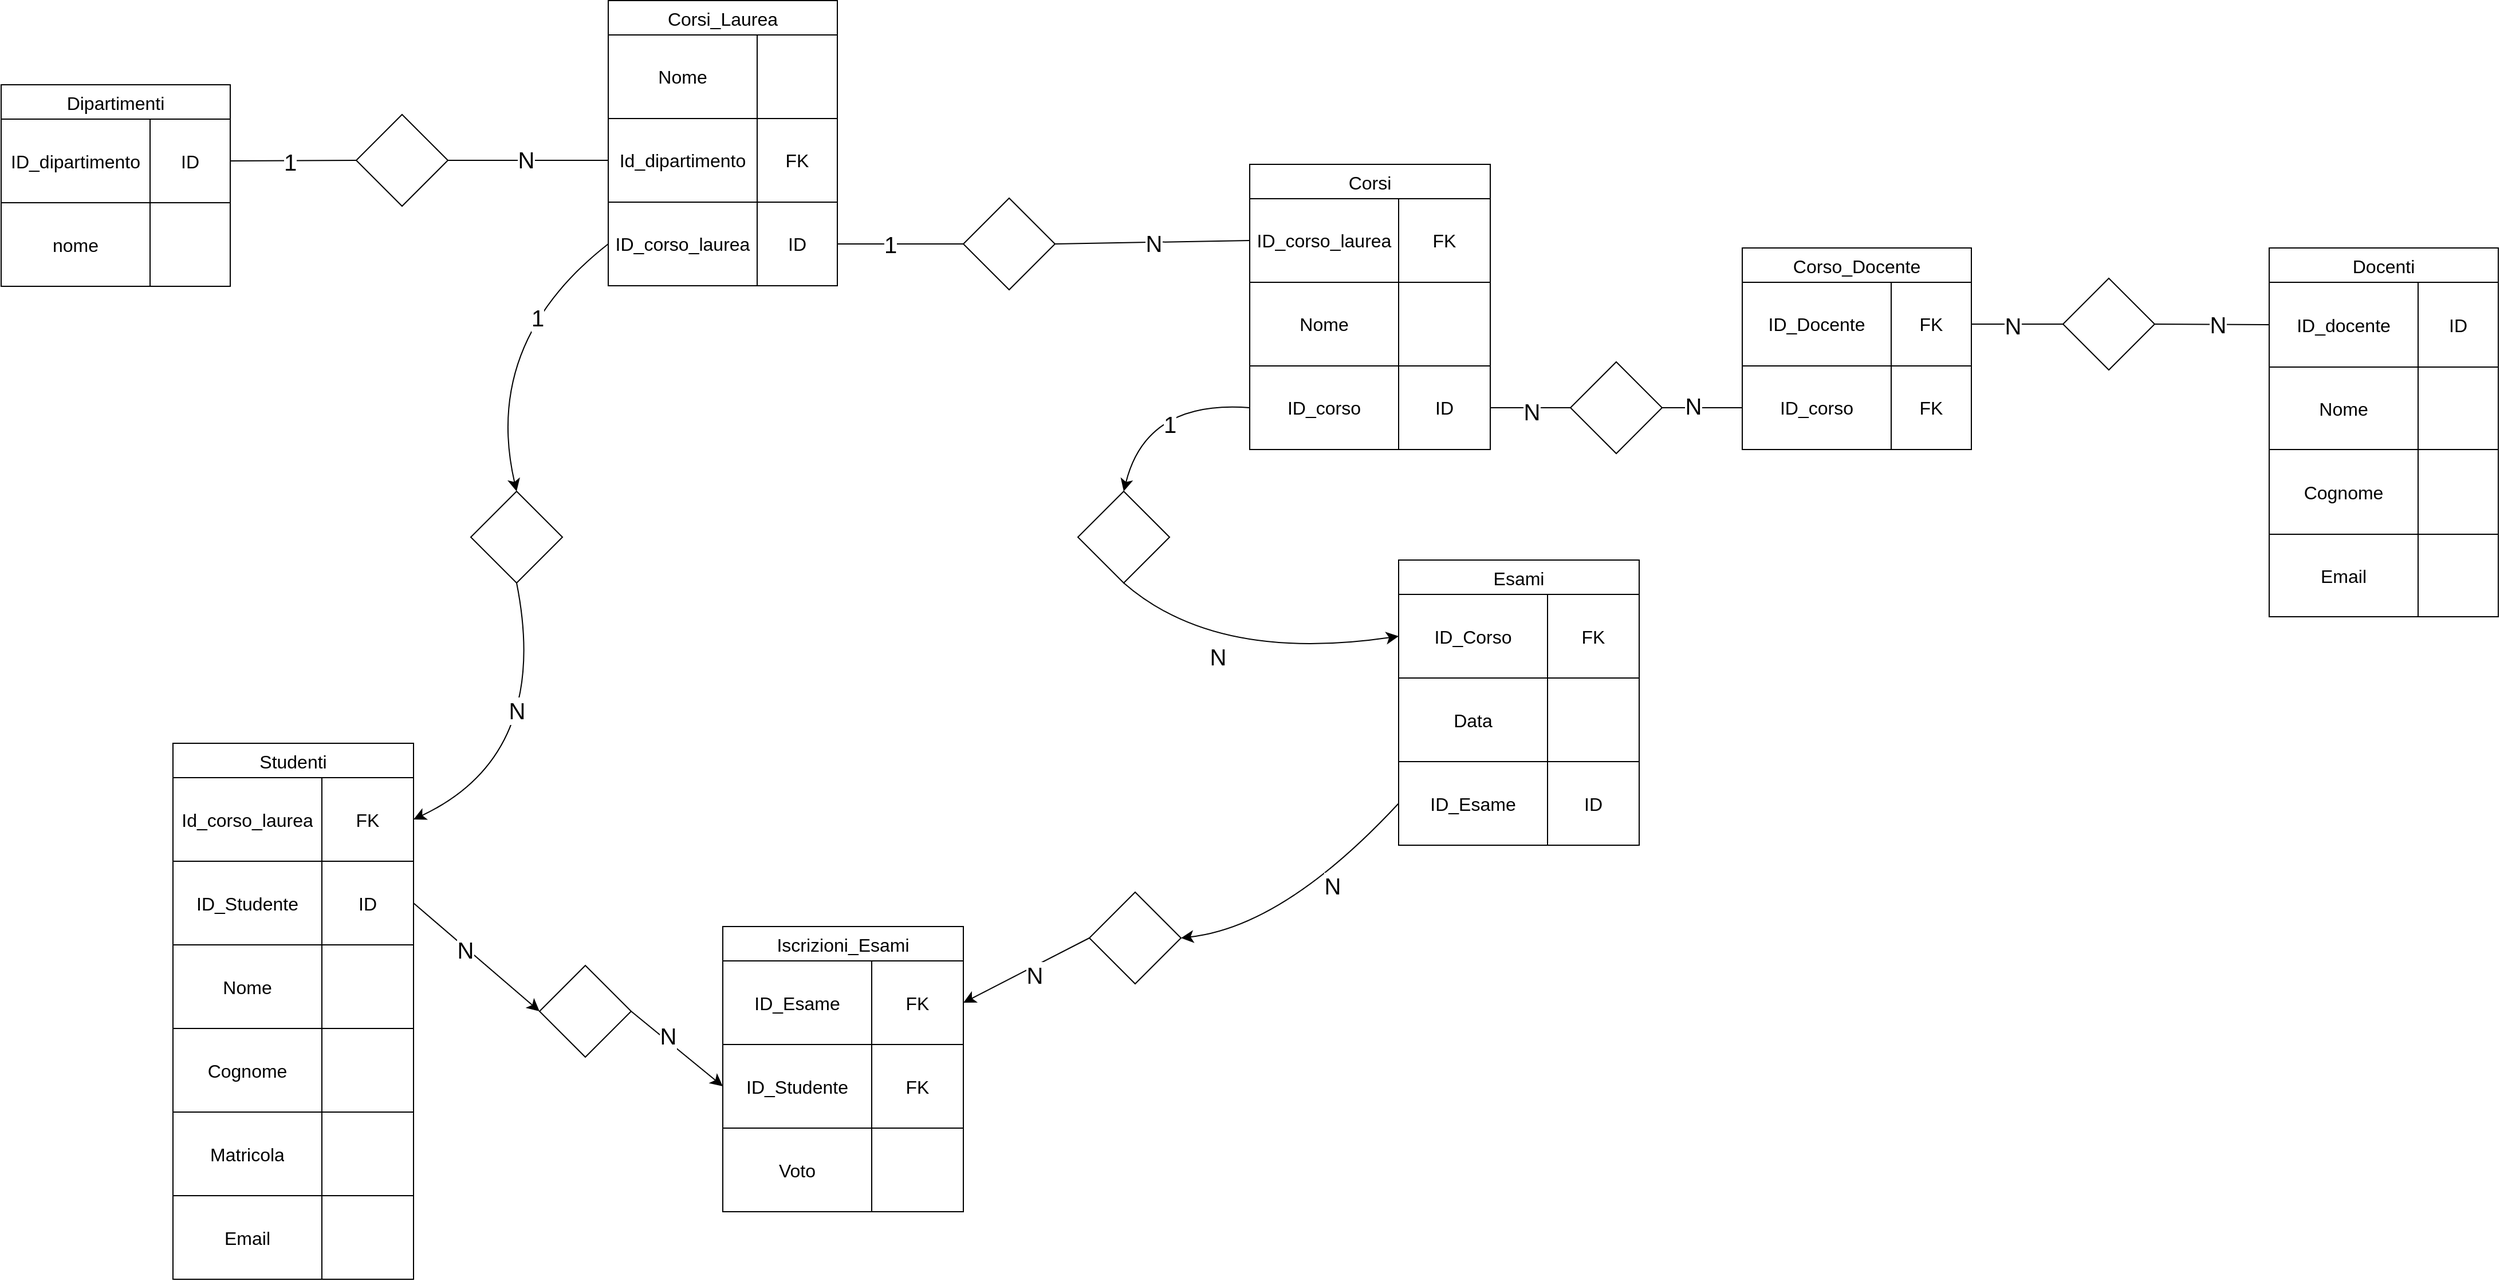 <mxfile version="26.0.4">
  <diagram id="R2lEEEUBdFMjLlhIrx00" name="Page-1">
    <mxGraphModel dx="3290" dy="2451" grid="1" gridSize="10" guides="1" tooltips="1" connect="1" arrows="1" fold="1" page="1" pageScale="1" pageWidth="850" pageHeight="1100" math="0" shadow="0" extFonts="Permanent Marker^https://fonts.googleapis.com/css?family=Permanent+Marker">
      <root>
        <mxCell id="0" />
        <mxCell id="1" parent="0" />
        <mxCell id="tTsTYngYizAKFm76DYmf-108" value="Dipartimenti" style="shape=table;startSize=30;container=1;collapsible=0;childLayout=tableLayout;strokeColor=default;fontSize=16;" vertex="1" parent="1">
          <mxGeometry x="-340" y="-265" width="200" height="176" as="geometry" />
        </mxCell>
        <mxCell id="tTsTYngYizAKFm76DYmf-137" style="shape=tableRow;horizontal=0;startSize=0;swimlaneHead=0;swimlaneBody=0;strokeColor=inherit;top=0;left=0;bottom=0;right=0;collapsible=0;dropTarget=0;fillColor=none;points=[[0,0.5],[1,0.5]];portConstraint=eastwest;fontSize=16;" vertex="1" parent="tTsTYngYizAKFm76DYmf-108">
          <mxGeometry y="30" width="200" height="73" as="geometry" />
        </mxCell>
        <mxCell id="tTsTYngYizAKFm76DYmf-138" value="ID_dipartimento" style="shape=partialRectangle;html=1;whiteSpace=wrap;connectable=0;strokeColor=inherit;overflow=hidden;fillColor=none;top=0;left=0;bottom=0;right=0;pointerEvents=1;fontSize=16;" vertex="1" parent="tTsTYngYizAKFm76DYmf-137">
          <mxGeometry width="130" height="73" as="geometry">
            <mxRectangle width="130" height="73" as="alternateBounds" />
          </mxGeometry>
        </mxCell>
        <mxCell id="tTsTYngYizAKFm76DYmf-139" value="ID" style="shape=partialRectangle;html=1;whiteSpace=wrap;connectable=0;strokeColor=inherit;overflow=hidden;fillColor=none;top=0;left=0;bottom=0;right=0;pointerEvents=1;fontSize=16;" vertex="1" parent="tTsTYngYizAKFm76DYmf-137">
          <mxGeometry x="130" width="70" height="73" as="geometry">
            <mxRectangle width="70" height="73" as="alternateBounds" />
          </mxGeometry>
        </mxCell>
        <mxCell id="tTsTYngYizAKFm76DYmf-133" style="shape=tableRow;horizontal=0;startSize=0;swimlaneHead=0;swimlaneBody=0;strokeColor=inherit;top=0;left=0;bottom=0;right=0;collapsible=0;dropTarget=0;fillColor=none;points=[[0,0.5],[1,0.5]];portConstraint=eastwest;fontSize=16;" vertex="1" parent="tTsTYngYizAKFm76DYmf-108">
          <mxGeometry y="103" width="200" height="73" as="geometry" />
        </mxCell>
        <mxCell id="tTsTYngYizAKFm76DYmf-134" value="nome" style="shape=partialRectangle;html=1;whiteSpace=wrap;connectable=0;strokeColor=inherit;overflow=hidden;fillColor=none;top=0;left=0;bottom=0;right=0;pointerEvents=1;fontSize=16;" vertex="1" parent="tTsTYngYizAKFm76DYmf-133">
          <mxGeometry width="130" height="73" as="geometry">
            <mxRectangle width="130" height="73" as="alternateBounds" />
          </mxGeometry>
        </mxCell>
        <mxCell id="tTsTYngYizAKFm76DYmf-135" style="shape=partialRectangle;html=1;whiteSpace=wrap;connectable=0;strokeColor=inherit;overflow=hidden;fillColor=none;top=0;left=0;bottom=0;right=0;pointerEvents=1;fontSize=16;" vertex="1" parent="tTsTYngYizAKFm76DYmf-133">
          <mxGeometry x="130" width="70" height="73" as="geometry">
            <mxRectangle width="70" height="73" as="alternateBounds" />
          </mxGeometry>
        </mxCell>
        <mxCell id="tTsTYngYizAKFm76DYmf-178" value="Corsi_Laurea" style="shape=table;startSize=30;container=1;collapsible=0;childLayout=tableLayout;strokeColor=default;fontSize=16;" vertex="1" parent="1">
          <mxGeometry x="190" y="-338.5" width="200" height="249" as="geometry" />
        </mxCell>
        <mxCell id="tTsTYngYizAKFm76DYmf-188" style="shape=tableRow;horizontal=0;startSize=0;swimlaneHead=0;swimlaneBody=0;strokeColor=inherit;top=0;left=0;bottom=0;right=0;collapsible=0;dropTarget=0;fillColor=none;points=[[0,0.5],[1,0.5]];portConstraint=eastwest;fontSize=16;" vertex="1" parent="tTsTYngYizAKFm76DYmf-178">
          <mxGeometry y="30" width="200" height="73" as="geometry" />
        </mxCell>
        <mxCell id="tTsTYngYizAKFm76DYmf-189" value="Nome" style="shape=partialRectangle;html=1;whiteSpace=wrap;connectable=0;strokeColor=inherit;overflow=hidden;fillColor=none;top=0;left=0;bottom=0;right=0;pointerEvents=1;fontSize=16;" vertex="1" parent="tTsTYngYizAKFm76DYmf-188">
          <mxGeometry width="130" height="73" as="geometry">
            <mxRectangle width="130" height="73" as="alternateBounds" />
          </mxGeometry>
        </mxCell>
        <mxCell id="tTsTYngYizAKFm76DYmf-190" style="shape=partialRectangle;html=1;whiteSpace=wrap;connectable=0;strokeColor=inherit;overflow=hidden;fillColor=none;top=0;left=0;bottom=0;right=0;pointerEvents=1;fontSize=16;" vertex="1" parent="tTsTYngYizAKFm76DYmf-188">
          <mxGeometry x="130" width="70" height="73" as="geometry">
            <mxRectangle width="70" height="73" as="alternateBounds" />
          </mxGeometry>
        </mxCell>
        <mxCell id="tTsTYngYizAKFm76DYmf-185" style="shape=tableRow;horizontal=0;startSize=0;swimlaneHead=0;swimlaneBody=0;strokeColor=inherit;top=0;left=0;bottom=0;right=0;collapsible=0;dropTarget=0;fillColor=none;points=[[0,0.5],[1,0.5]];portConstraint=eastwest;fontSize=16;" vertex="1" parent="tTsTYngYizAKFm76DYmf-178">
          <mxGeometry y="103" width="200" height="73" as="geometry" />
        </mxCell>
        <mxCell id="tTsTYngYizAKFm76DYmf-186" value="Id_dipartimento" style="shape=partialRectangle;html=1;whiteSpace=wrap;connectable=0;strokeColor=inherit;overflow=hidden;fillColor=none;top=0;left=0;bottom=0;right=0;pointerEvents=1;fontSize=16;" vertex="1" parent="tTsTYngYizAKFm76DYmf-185">
          <mxGeometry width="130" height="73" as="geometry">
            <mxRectangle width="130" height="73" as="alternateBounds" />
          </mxGeometry>
        </mxCell>
        <mxCell id="tTsTYngYizAKFm76DYmf-187" value="FK" style="shape=partialRectangle;html=1;whiteSpace=wrap;connectable=0;strokeColor=inherit;overflow=hidden;fillColor=none;top=0;left=0;bottom=0;right=0;pointerEvents=1;fontSize=16;" vertex="1" parent="tTsTYngYizAKFm76DYmf-185">
          <mxGeometry x="130" width="70" height="73" as="geometry">
            <mxRectangle width="70" height="73" as="alternateBounds" />
          </mxGeometry>
        </mxCell>
        <mxCell id="tTsTYngYizAKFm76DYmf-191" style="shape=tableRow;horizontal=0;startSize=0;swimlaneHead=0;swimlaneBody=0;strokeColor=inherit;top=0;left=0;bottom=0;right=0;collapsible=0;dropTarget=0;fillColor=none;points=[[0,0.5],[1,0.5]];portConstraint=eastwest;fontSize=16;" vertex="1" parent="tTsTYngYizAKFm76DYmf-178">
          <mxGeometry y="176" width="200" height="73" as="geometry" />
        </mxCell>
        <mxCell id="tTsTYngYizAKFm76DYmf-192" value="ID_corso_laurea" style="shape=partialRectangle;html=1;whiteSpace=wrap;connectable=0;strokeColor=inherit;overflow=hidden;fillColor=none;top=0;left=0;bottom=0;right=0;pointerEvents=1;fontSize=16;" vertex="1" parent="tTsTYngYizAKFm76DYmf-191">
          <mxGeometry width="130" height="73" as="geometry">
            <mxRectangle width="130" height="73" as="alternateBounds" />
          </mxGeometry>
        </mxCell>
        <mxCell id="tTsTYngYizAKFm76DYmf-193" value="ID" style="shape=partialRectangle;html=1;whiteSpace=wrap;connectable=0;strokeColor=inherit;overflow=hidden;fillColor=none;top=0;left=0;bottom=0;right=0;pointerEvents=1;fontSize=16;" vertex="1" parent="tTsTYngYizAKFm76DYmf-191">
          <mxGeometry x="130" width="70" height="73" as="geometry">
            <mxRectangle width="70" height="73" as="alternateBounds" />
          </mxGeometry>
        </mxCell>
        <mxCell id="tTsTYngYizAKFm76DYmf-311" style="edgeStyle=none;curved=1;rounded=0;orthogonalLoop=1;jettySize=auto;html=1;exitX=0.5;exitY=1;exitDx=0;exitDy=0;entryX=1;entryY=0.5;entryDx=0;entryDy=0;fontSize=12;startSize=8;endSize=8;" edge="1" parent="1" source="tTsTYngYizAKFm76DYmf-335" target="tTsTYngYizAKFm76DYmf-298">
          <mxGeometry relative="1" as="geometry">
            <Array as="points">
              <mxPoint x="140" y="320" />
            </Array>
          </mxGeometry>
        </mxCell>
        <mxCell id="tTsTYngYizAKFm76DYmf-312" value="&lt;font style=&quot;font-size: 20px;&quot;&gt;N&lt;/font&gt;" style="edgeLabel;html=1;align=center;verticalAlign=middle;resizable=0;points=[];fontSize=12;" vertex="1" connectable="0" parent="tTsTYngYizAKFm76DYmf-311">
          <mxGeometry x="-0.157" y="-69" relative="1" as="geometry">
            <mxPoint x="44" y="-21" as="offset" />
          </mxGeometry>
        </mxCell>
        <mxCell id="tTsTYngYizAKFm76DYmf-197" value="" style="rhombus;whiteSpace=wrap;html=1;" vertex="1" parent="1">
          <mxGeometry x="-30" y="-239" width="80" height="80" as="geometry" />
        </mxCell>
        <mxCell id="tTsTYngYizAKFm76DYmf-198" value="" style="endArrow=none;html=1;rounded=0;fontSize=12;startSize=8;endSize=8;curved=1;exitX=1;exitY=0.5;exitDx=0;exitDy=0;entryX=0;entryY=0.5;entryDx=0;entryDy=0;" edge="1" parent="1" source="tTsTYngYizAKFm76DYmf-137" target="tTsTYngYizAKFm76DYmf-197">
          <mxGeometry width="50" height="50" relative="1" as="geometry">
            <mxPoint x="170" y="-240" as="sourcePoint" />
            <mxPoint x="220" y="-290" as="targetPoint" />
          </mxGeometry>
        </mxCell>
        <mxCell id="tTsTYngYizAKFm76DYmf-202" value="&lt;font style=&quot;font-size: 20px;&quot;&gt;1&lt;/font&gt;" style="edgeLabel;html=1;align=center;verticalAlign=middle;resizable=0;points=[];fontSize=12;" vertex="1" connectable="0" parent="tTsTYngYizAKFm76DYmf-198">
          <mxGeometry x="-0.057" relative="1" as="geometry">
            <mxPoint as="offset" />
          </mxGeometry>
        </mxCell>
        <mxCell id="tTsTYngYizAKFm76DYmf-200" value="" style="endArrow=none;html=1;rounded=0;fontSize=12;startSize=8;endSize=8;curved=1;exitX=1;exitY=0.5;exitDx=0;exitDy=0;entryX=0;entryY=0.5;entryDx=0;entryDy=0;" edge="1" parent="1" source="tTsTYngYizAKFm76DYmf-197" target="tTsTYngYizAKFm76DYmf-185">
          <mxGeometry width="50" height="50" relative="1" as="geometry">
            <mxPoint x="170" y="-240" as="sourcePoint" />
            <mxPoint x="220" y="-290" as="targetPoint" />
            <Array as="points" />
          </mxGeometry>
        </mxCell>
        <mxCell id="tTsTYngYizAKFm76DYmf-201" value="&lt;font style=&quot;font-size: 20px;&quot;&gt;N&lt;/font&gt;" style="edgeLabel;html=1;align=center;verticalAlign=middle;resizable=0;points=[];fontSize=12;" vertex="1" connectable="0" parent="tTsTYngYizAKFm76DYmf-200">
          <mxGeometry x="-0.027" y="1" relative="1" as="geometry">
            <mxPoint as="offset" />
          </mxGeometry>
        </mxCell>
        <mxCell id="tTsTYngYizAKFm76DYmf-204" value="Corsi" style="shape=table;startSize=30;container=1;collapsible=0;childLayout=tableLayout;strokeColor=default;fontSize=16;" vertex="1" parent="1">
          <mxGeometry x="750" y="-195.5" width="210" height="249" as="geometry" />
        </mxCell>
        <mxCell id="tTsTYngYizAKFm76DYmf-211" style="shape=tableRow;horizontal=0;startSize=0;swimlaneHead=0;swimlaneBody=0;strokeColor=inherit;top=0;left=0;bottom=0;right=0;collapsible=0;dropTarget=0;fillColor=none;points=[[0,0.5],[1,0.5]];portConstraint=eastwest;fontSize=16;" vertex="1" parent="tTsTYngYizAKFm76DYmf-204">
          <mxGeometry y="30" width="210" height="73" as="geometry" />
        </mxCell>
        <mxCell id="tTsTYngYizAKFm76DYmf-212" value="ID_corso_laurea" style="shape=partialRectangle;html=1;whiteSpace=wrap;connectable=0;strokeColor=inherit;overflow=hidden;fillColor=none;top=0;left=0;bottom=0;right=0;pointerEvents=1;fontSize=16;" vertex="1" parent="tTsTYngYizAKFm76DYmf-211">
          <mxGeometry width="130" height="73" as="geometry">
            <mxRectangle width="130" height="73" as="alternateBounds" />
          </mxGeometry>
        </mxCell>
        <mxCell id="tTsTYngYizAKFm76DYmf-213" value="FK" style="shape=partialRectangle;html=1;whiteSpace=wrap;connectable=0;strokeColor=inherit;overflow=hidden;fillColor=none;top=0;left=0;bottom=0;right=0;pointerEvents=1;fontSize=16;" vertex="1" parent="tTsTYngYizAKFm76DYmf-211">
          <mxGeometry x="130" width="80" height="73" as="geometry">
            <mxRectangle width="80" height="73" as="alternateBounds" />
          </mxGeometry>
        </mxCell>
        <mxCell id="tTsTYngYizAKFm76DYmf-208" style="shape=tableRow;horizontal=0;startSize=0;swimlaneHead=0;swimlaneBody=0;strokeColor=inherit;top=0;left=0;bottom=0;right=0;collapsible=0;dropTarget=0;fillColor=none;points=[[0,0.5],[1,0.5]];portConstraint=eastwest;fontSize=16;" vertex="1" parent="tTsTYngYizAKFm76DYmf-204">
          <mxGeometry y="103" width="210" height="73" as="geometry" />
        </mxCell>
        <mxCell id="tTsTYngYizAKFm76DYmf-209" value="Nome" style="shape=partialRectangle;html=1;whiteSpace=wrap;connectable=0;strokeColor=inherit;overflow=hidden;fillColor=none;top=0;left=0;bottom=0;right=0;pointerEvents=1;fontSize=16;" vertex="1" parent="tTsTYngYizAKFm76DYmf-208">
          <mxGeometry width="130" height="73" as="geometry">
            <mxRectangle width="130" height="73" as="alternateBounds" />
          </mxGeometry>
        </mxCell>
        <mxCell id="tTsTYngYizAKFm76DYmf-210" style="shape=partialRectangle;html=1;whiteSpace=wrap;connectable=0;strokeColor=inherit;overflow=hidden;fillColor=none;top=0;left=0;bottom=0;right=0;pointerEvents=1;fontSize=16;" vertex="1" parent="tTsTYngYizAKFm76DYmf-208">
          <mxGeometry x="130" width="80" height="73" as="geometry">
            <mxRectangle width="80" height="73" as="alternateBounds" />
          </mxGeometry>
        </mxCell>
        <mxCell id="tTsTYngYizAKFm76DYmf-205" style="shape=tableRow;horizontal=0;startSize=0;swimlaneHead=0;swimlaneBody=0;strokeColor=inherit;top=0;left=0;bottom=0;right=0;collapsible=0;dropTarget=0;fillColor=none;points=[[0,0.5],[1,0.5]];portConstraint=eastwest;fontSize=16;" vertex="1" parent="tTsTYngYizAKFm76DYmf-204">
          <mxGeometry y="176" width="210" height="73" as="geometry" />
        </mxCell>
        <mxCell id="tTsTYngYizAKFm76DYmf-206" value="ID_corso" style="shape=partialRectangle;html=1;whiteSpace=wrap;connectable=0;strokeColor=inherit;overflow=hidden;fillColor=none;top=0;left=0;bottom=0;right=0;pointerEvents=1;fontSize=16;" vertex="1" parent="tTsTYngYizAKFm76DYmf-205">
          <mxGeometry width="130" height="73" as="geometry">
            <mxRectangle width="130" height="73" as="alternateBounds" />
          </mxGeometry>
        </mxCell>
        <mxCell id="tTsTYngYizAKFm76DYmf-207" value="ID" style="shape=partialRectangle;html=1;whiteSpace=wrap;connectable=0;strokeColor=inherit;overflow=hidden;fillColor=none;top=0;left=0;bottom=0;right=0;pointerEvents=1;fontSize=16;" vertex="1" parent="tTsTYngYizAKFm76DYmf-205">
          <mxGeometry x="130" width="80" height="73" as="geometry">
            <mxRectangle width="80" height="73" as="alternateBounds" />
          </mxGeometry>
        </mxCell>
        <mxCell id="tTsTYngYizAKFm76DYmf-282" style="edgeStyle=none;curved=1;rounded=0;orthogonalLoop=1;jettySize=auto;html=1;exitX=0.5;exitY=1;exitDx=0;exitDy=0;entryX=0;entryY=0.5;entryDx=0;entryDy=0;fontSize=12;startSize=8;endSize=8;" edge="1" parent="1" source="tTsTYngYizAKFm76DYmf-336" target="tTsTYngYizAKFm76DYmf-275">
          <mxGeometry relative="1" as="geometry">
            <Array as="points">
              <mxPoint x="720" y="240" />
            </Array>
          </mxGeometry>
        </mxCell>
        <mxCell id="tTsTYngYizAKFm76DYmf-284" value="&lt;font style=&quot;font-size: 20px;&quot;&gt;N&lt;/font&gt;" style="edgeLabel;html=1;align=center;verticalAlign=middle;resizable=0;points=[];fontSize=12;" vertex="1" connectable="0" parent="tTsTYngYizAKFm76DYmf-282">
          <mxGeometry x="-0.213" y="-13" relative="1" as="geometry">
            <mxPoint x="11" y="-16" as="offset" />
          </mxGeometry>
        </mxCell>
        <mxCell id="tTsTYngYizAKFm76DYmf-214" value="" style="rhombus;whiteSpace=wrap;html=1;" vertex="1" parent="1">
          <mxGeometry x="500" y="-166" width="80" height="80" as="geometry" />
        </mxCell>
        <mxCell id="tTsTYngYizAKFm76DYmf-217" value="" style="endArrow=none;html=1;rounded=0;fontSize=12;startSize=8;endSize=8;curved=1;entryX=0;entryY=0.5;entryDx=0;entryDy=0;exitX=1;exitY=0.5;exitDx=0;exitDy=0;" edge="1" parent="1" source="tTsTYngYizAKFm76DYmf-191" target="tTsTYngYizAKFm76DYmf-214">
          <mxGeometry width="50" height="50" relative="1" as="geometry">
            <mxPoint x="460" y="-209" as="sourcePoint" />
            <mxPoint x="540" y="-139.25" as="targetPoint" />
          </mxGeometry>
        </mxCell>
        <mxCell id="tTsTYngYizAKFm76DYmf-218" value="&lt;font style=&quot;font-size: 20px;&quot;&gt;1&lt;/font&gt;" style="edgeLabel;html=1;align=center;verticalAlign=middle;resizable=0;points=[];fontSize=12;" vertex="1" connectable="0" parent="tTsTYngYizAKFm76DYmf-217">
          <mxGeometry x="-0.164" relative="1" as="geometry">
            <mxPoint as="offset" />
          </mxGeometry>
        </mxCell>
        <mxCell id="tTsTYngYizAKFm76DYmf-219" value="" style="endArrow=none;html=1;rounded=0;fontSize=12;startSize=8;endSize=8;curved=1;exitX=1;exitY=0.5;exitDx=0;exitDy=0;entryX=0;entryY=0.5;entryDx=0;entryDy=0;" edge="1" parent="1" source="tTsTYngYizAKFm76DYmf-214" target="tTsTYngYizAKFm76DYmf-211">
          <mxGeometry width="50" height="50" relative="1" as="geometry">
            <mxPoint x="540" y="-180" as="sourcePoint" />
            <mxPoint x="590" y="-230" as="targetPoint" />
          </mxGeometry>
        </mxCell>
        <mxCell id="tTsTYngYizAKFm76DYmf-220" value="&lt;font style=&quot;font-size: 20px;&quot;&gt;N&lt;/font&gt;" style="edgeLabel;html=1;align=center;verticalAlign=middle;resizable=0;points=[];fontSize=12;" vertex="1" connectable="0" parent="tTsTYngYizAKFm76DYmf-219">
          <mxGeometry x="0.008" relative="1" as="geometry">
            <mxPoint as="offset" />
          </mxGeometry>
        </mxCell>
        <mxCell id="tTsTYngYizAKFm76DYmf-221" value="Corso_Docente" style="shape=table;startSize=30;container=1;collapsible=0;childLayout=tableLayout;strokeColor=default;fontSize=16;" vertex="1" parent="1">
          <mxGeometry x="1180" y="-122.5" width="200" height="176" as="geometry" />
        </mxCell>
        <mxCell id="tTsTYngYizAKFm76DYmf-225" style="shape=tableRow;horizontal=0;startSize=0;swimlaneHead=0;swimlaneBody=0;strokeColor=inherit;top=0;left=0;bottom=0;right=0;collapsible=0;dropTarget=0;fillColor=none;points=[[0,0.5],[1,0.5]];portConstraint=eastwest;fontSize=16;" vertex="1" parent="tTsTYngYizAKFm76DYmf-221">
          <mxGeometry y="30" width="200" height="73" as="geometry" />
        </mxCell>
        <mxCell id="tTsTYngYizAKFm76DYmf-226" value="ID_Docente" style="shape=partialRectangle;html=1;whiteSpace=wrap;connectable=0;strokeColor=inherit;overflow=hidden;fillColor=none;top=0;left=0;bottom=0;right=0;pointerEvents=1;fontSize=16;" vertex="1" parent="tTsTYngYizAKFm76DYmf-225">
          <mxGeometry width="130" height="73" as="geometry">
            <mxRectangle width="130" height="73" as="alternateBounds" />
          </mxGeometry>
        </mxCell>
        <mxCell id="tTsTYngYizAKFm76DYmf-227" value="FK" style="shape=partialRectangle;html=1;whiteSpace=wrap;connectable=0;strokeColor=inherit;overflow=hidden;fillColor=none;top=0;left=0;bottom=0;right=0;pointerEvents=1;fontSize=16;" vertex="1" parent="tTsTYngYizAKFm76DYmf-225">
          <mxGeometry x="130" width="70" height="73" as="geometry">
            <mxRectangle width="70" height="73" as="alternateBounds" />
          </mxGeometry>
        </mxCell>
        <mxCell id="tTsTYngYizAKFm76DYmf-222" style="shape=tableRow;horizontal=0;startSize=0;swimlaneHead=0;swimlaneBody=0;strokeColor=inherit;top=0;left=0;bottom=0;right=0;collapsible=0;dropTarget=0;fillColor=none;points=[[0,0.5],[1,0.5]];portConstraint=eastwest;fontSize=16;" vertex="1" parent="tTsTYngYizAKFm76DYmf-221">
          <mxGeometry y="103" width="200" height="73" as="geometry" />
        </mxCell>
        <mxCell id="tTsTYngYizAKFm76DYmf-223" value="ID_corso" style="shape=partialRectangle;html=1;whiteSpace=wrap;connectable=0;strokeColor=inherit;overflow=hidden;fillColor=none;top=0;left=0;bottom=0;right=0;pointerEvents=1;fontSize=16;" vertex="1" parent="tTsTYngYizAKFm76DYmf-222">
          <mxGeometry width="130" height="73" as="geometry">
            <mxRectangle width="130" height="73" as="alternateBounds" />
          </mxGeometry>
        </mxCell>
        <mxCell id="tTsTYngYizAKFm76DYmf-224" value="FK" style="shape=partialRectangle;html=1;whiteSpace=wrap;connectable=0;strokeColor=inherit;overflow=hidden;fillColor=none;top=0;left=0;bottom=0;right=0;pointerEvents=1;fontSize=16;" vertex="1" parent="tTsTYngYizAKFm76DYmf-222">
          <mxGeometry x="130" width="70" height="73" as="geometry">
            <mxRectangle width="70" height="73" as="alternateBounds" />
          </mxGeometry>
        </mxCell>
        <mxCell id="tTsTYngYizAKFm76DYmf-231" value="" style="rhombus;whiteSpace=wrap;html=1;" vertex="1" parent="1">
          <mxGeometry x="1030" y="-23" width="80" height="80" as="geometry" />
        </mxCell>
        <mxCell id="tTsTYngYizAKFm76DYmf-236" value="" style="endArrow=none;html=1;rounded=0;fontSize=12;startSize=8;endSize=8;curved=1;exitX=1;exitY=0.5;exitDx=0;exitDy=0;entryX=0;entryY=0.5;entryDx=0;entryDy=0;" edge="1" parent="1" source="tTsTYngYizAKFm76DYmf-231" target="tTsTYngYizAKFm76DYmf-222">
          <mxGeometry width="50" height="50" relative="1" as="geometry">
            <mxPoint x="1040" y="100" as="sourcePoint" />
            <mxPoint x="1090" y="50" as="targetPoint" />
          </mxGeometry>
        </mxCell>
        <mxCell id="tTsTYngYizAKFm76DYmf-267" value="&lt;font style=&quot;font-size: 20px;&quot;&gt;N&lt;/font&gt;" style="edgeLabel;html=1;align=center;verticalAlign=middle;resizable=0;points=[];fontSize=12;" vertex="1" connectable="0" parent="tTsTYngYizAKFm76DYmf-236">
          <mxGeometry x="-0.234" y="2" relative="1" as="geometry">
            <mxPoint as="offset" />
          </mxGeometry>
        </mxCell>
        <mxCell id="tTsTYngYizAKFm76DYmf-237" value="Docenti" style="shape=table;startSize=30;container=1;collapsible=0;childLayout=tableLayout;strokeColor=default;fontSize=16;" vertex="1" parent="1">
          <mxGeometry x="1640" y="-122.5" width="200" height="322" as="geometry" />
        </mxCell>
        <mxCell id="tTsTYngYizAKFm76DYmf-238" style="shape=tableRow;horizontal=0;startSize=0;swimlaneHead=0;swimlaneBody=0;strokeColor=inherit;top=0;left=0;bottom=0;right=0;collapsible=0;dropTarget=0;fillColor=none;points=[[0,0.5],[1,0.5]];portConstraint=eastwest;fontSize=16;" vertex="1" parent="tTsTYngYizAKFm76DYmf-237">
          <mxGeometry y="30" width="200" height="74" as="geometry" />
        </mxCell>
        <mxCell id="tTsTYngYizAKFm76DYmf-239" value="ID_docente" style="shape=partialRectangle;html=1;whiteSpace=wrap;connectable=0;strokeColor=inherit;overflow=hidden;fillColor=none;top=0;left=0;bottom=0;right=0;pointerEvents=1;fontSize=16;" vertex="1" parent="tTsTYngYizAKFm76DYmf-238">
          <mxGeometry width="130" height="74" as="geometry">
            <mxRectangle width="130" height="74" as="alternateBounds" />
          </mxGeometry>
        </mxCell>
        <mxCell id="tTsTYngYizAKFm76DYmf-240" value="ID" style="shape=partialRectangle;html=1;whiteSpace=wrap;connectable=0;strokeColor=inherit;overflow=hidden;fillColor=none;top=0;left=0;bottom=0;right=0;pointerEvents=1;fontSize=16;" vertex="1" parent="tTsTYngYizAKFm76DYmf-238">
          <mxGeometry x="130" width="70" height="74" as="geometry">
            <mxRectangle width="70" height="74" as="alternateBounds" />
          </mxGeometry>
        </mxCell>
        <mxCell id="tTsTYngYizAKFm76DYmf-241" style="shape=tableRow;horizontal=0;startSize=0;swimlaneHead=0;swimlaneBody=0;strokeColor=inherit;top=0;left=0;bottom=0;right=0;collapsible=0;dropTarget=0;fillColor=none;points=[[0,0.5],[1,0.5]];portConstraint=eastwest;fontSize=16;" vertex="1" parent="tTsTYngYizAKFm76DYmf-237">
          <mxGeometry y="104" width="200" height="72" as="geometry" />
        </mxCell>
        <mxCell id="tTsTYngYizAKFm76DYmf-242" value="Nome" style="shape=partialRectangle;html=1;whiteSpace=wrap;connectable=0;strokeColor=inherit;overflow=hidden;fillColor=none;top=0;left=0;bottom=0;right=0;pointerEvents=1;fontSize=16;" vertex="1" parent="tTsTYngYizAKFm76DYmf-241">
          <mxGeometry width="130" height="72" as="geometry">
            <mxRectangle width="130" height="72" as="alternateBounds" />
          </mxGeometry>
        </mxCell>
        <mxCell id="tTsTYngYizAKFm76DYmf-243" style="shape=partialRectangle;html=1;whiteSpace=wrap;connectable=0;strokeColor=inherit;overflow=hidden;fillColor=none;top=0;left=0;bottom=0;right=0;pointerEvents=1;fontSize=16;" vertex="1" parent="tTsTYngYizAKFm76DYmf-241">
          <mxGeometry x="130" width="70" height="72" as="geometry">
            <mxRectangle width="70" height="72" as="alternateBounds" />
          </mxGeometry>
        </mxCell>
        <mxCell id="tTsTYngYizAKFm76DYmf-244" style="shape=tableRow;horizontal=0;startSize=0;swimlaneHead=0;swimlaneBody=0;strokeColor=inherit;top=0;left=0;bottom=0;right=0;collapsible=0;dropTarget=0;fillColor=none;points=[[0,0.5],[1,0.5]];portConstraint=eastwest;fontSize=16;" vertex="1" parent="tTsTYngYizAKFm76DYmf-237">
          <mxGeometry y="176" width="200" height="74" as="geometry" />
        </mxCell>
        <mxCell id="tTsTYngYizAKFm76DYmf-245" value="Cognome" style="shape=partialRectangle;html=1;whiteSpace=wrap;connectable=0;strokeColor=inherit;overflow=hidden;fillColor=none;top=0;left=0;bottom=0;right=0;pointerEvents=1;fontSize=16;" vertex="1" parent="tTsTYngYizAKFm76DYmf-244">
          <mxGeometry width="130" height="74" as="geometry">
            <mxRectangle width="130" height="74" as="alternateBounds" />
          </mxGeometry>
        </mxCell>
        <mxCell id="tTsTYngYizAKFm76DYmf-246" value="" style="shape=partialRectangle;html=1;whiteSpace=wrap;connectable=0;strokeColor=inherit;overflow=hidden;fillColor=none;top=0;left=0;bottom=0;right=0;pointerEvents=1;fontSize=16;" vertex="1" parent="tTsTYngYizAKFm76DYmf-244">
          <mxGeometry x="130" width="70" height="74" as="geometry">
            <mxRectangle width="70" height="74" as="alternateBounds" />
          </mxGeometry>
        </mxCell>
        <mxCell id="tTsTYngYizAKFm76DYmf-247" style="shape=tableRow;horizontal=0;startSize=0;swimlaneHead=0;swimlaneBody=0;strokeColor=inherit;top=0;left=0;bottom=0;right=0;collapsible=0;dropTarget=0;fillColor=none;points=[[0,0.5],[1,0.5]];portConstraint=eastwest;fontSize=16;" vertex="1" parent="tTsTYngYizAKFm76DYmf-237">
          <mxGeometry y="250" width="200" height="72" as="geometry" />
        </mxCell>
        <mxCell id="tTsTYngYizAKFm76DYmf-248" value="Email" style="shape=partialRectangle;html=1;whiteSpace=wrap;connectable=0;strokeColor=inherit;overflow=hidden;fillColor=none;top=0;left=0;bottom=0;right=0;pointerEvents=1;fontSize=16;" vertex="1" parent="tTsTYngYizAKFm76DYmf-247">
          <mxGeometry width="130" height="72" as="geometry">
            <mxRectangle width="130" height="72" as="alternateBounds" />
          </mxGeometry>
        </mxCell>
        <mxCell id="tTsTYngYizAKFm76DYmf-249" style="shape=partialRectangle;html=1;whiteSpace=wrap;connectable=0;strokeColor=inherit;overflow=hidden;fillColor=none;top=0;left=0;bottom=0;right=0;pointerEvents=1;fontSize=16;" vertex="1" parent="tTsTYngYizAKFm76DYmf-247">
          <mxGeometry x="130" width="70" height="72" as="geometry">
            <mxRectangle width="70" height="72" as="alternateBounds" />
          </mxGeometry>
        </mxCell>
        <mxCell id="tTsTYngYizAKFm76DYmf-250" value="" style="rhombus;whiteSpace=wrap;html=1;" vertex="1" parent="1">
          <mxGeometry x="1460" y="-96" width="80" height="80" as="geometry" />
        </mxCell>
        <mxCell id="tTsTYngYizAKFm76DYmf-251" value="" style="endArrow=none;html=1;rounded=0;fontSize=12;startSize=8;endSize=8;curved=1;exitX=1;exitY=0.5;exitDx=0;exitDy=0;entryX=0;entryY=0.5;entryDx=0;entryDy=0;" edge="1" parent="1" source="tTsTYngYizAKFm76DYmf-205" target="tTsTYngYizAKFm76DYmf-231">
          <mxGeometry width="50" height="50" relative="1" as="geometry">
            <mxPoint x="1100" y="-190" as="sourcePoint" />
            <mxPoint x="1030" y="-220" as="targetPoint" />
          </mxGeometry>
        </mxCell>
        <mxCell id="tTsTYngYizAKFm76DYmf-266" value="&lt;font style=&quot;font-size: 20px;&quot;&gt;N&lt;/font&gt;" style="edgeLabel;html=1;align=center;verticalAlign=middle;resizable=0;points=[];fontSize=12;" vertex="1" connectable="0" parent="tTsTYngYizAKFm76DYmf-251">
          <mxGeometry x="0.022" y="-3" relative="1" as="geometry">
            <mxPoint as="offset" />
          </mxGeometry>
        </mxCell>
        <mxCell id="tTsTYngYizAKFm76DYmf-252" value="" style="endArrow=none;html=1;rounded=0;fontSize=12;startSize=8;endSize=8;curved=1;entryX=0;entryY=0.5;entryDx=0;entryDy=0;exitX=1;exitY=0.5;exitDx=0;exitDy=0;" edge="1" parent="1" source="tTsTYngYizAKFm76DYmf-225" target="tTsTYngYizAKFm76DYmf-250">
          <mxGeometry width="50" height="50" relative="1" as="geometry">
            <mxPoint x="1310" y="-190" as="sourcePoint" />
            <mxPoint x="1360" y="-240" as="targetPoint" />
          </mxGeometry>
        </mxCell>
        <mxCell id="tTsTYngYizAKFm76DYmf-269" value="&lt;span style=&quot;font-size: 20px;&quot;&gt;N&lt;/span&gt;" style="edgeLabel;html=1;align=center;verticalAlign=middle;resizable=0;points=[];fontSize=12;" vertex="1" connectable="0" parent="tTsTYngYizAKFm76DYmf-252">
          <mxGeometry x="-0.098" y="-1" relative="1" as="geometry">
            <mxPoint as="offset" />
          </mxGeometry>
        </mxCell>
        <mxCell id="tTsTYngYizAKFm76DYmf-253" value="" style="endArrow=none;html=1;rounded=0;fontSize=12;startSize=8;endSize=8;curved=1;entryX=0;entryY=0.5;entryDx=0;entryDy=0;exitX=1;exitY=0.5;exitDx=0;exitDy=0;" edge="1" parent="1" source="tTsTYngYizAKFm76DYmf-250" target="tTsTYngYizAKFm76DYmf-238">
          <mxGeometry width="50" height="50" relative="1" as="geometry">
            <mxPoint x="1370" y="-130" as="sourcePoint" />
            <mxPoint x="1430" y="-130" as="targetPoint" />
          </mxGeometry>
        </mxCell>
        <mxCell id="tTsTYngYizAKFm76DYmf-270" value="&lt;font style=&quot;font-size: 20px;&quot;&gt;N&lt;/font&gt;" style="edgeLabel;html=1;align=center;verticalAlign=middle;resizable=0;points=[];fontSize=12;" vertex="1" connectable="0" parent="tTsTYngYizAKFm76DYmf-253">
          <mxGeometry x="0.093" y="1" relative="1" as="geometry">
            <mxPoint as="offset" />
          </mxGeometry>
        </mxCell>
        <mxCell id="tTsTYngYizAKFm76DYmf-271" value="Esami" style="shape=table;startSize=30;container=1;collapsible=0;childLayout=tableLayout;strokeColor=default;fontSize=16;" vertex="1" parent="1">
          <mxGeometry x="880" y="150" width="210" height="249" as="geometry" />
        </mxCell>
        <mxCell id="tTsTYngYizAKFm76DYmf-275" style="shape=tableRow;horizontal=0;startSize=0;swimlaneHead=0;swimlaneBody=0;strokeColor=inherit;top=0;left=0;bottom=0;right=0;collapsible=0;dropTarget=0;fillColor=none;points=[[0,0.5],[1,0.5]];portConstraint=eastwest;fontSize=16;" vertex="1" parent="tTsTYngYizAKFm76DYmf-271">
          <mxGeometry y="30" width="210" height="73" as="geometry" />
        </mxCell>
        <mxCell id="tTsTYngYizAKFm76DYmf-276" value="ID_Corso" style="shape=partialRectangle;html=1;whiteSpace=wrap;connectable=0;strokeColor=inherit;overflow=hidden;fillColor=none;top=0;left=0;bottom=0;right=0;pointerEvents=1;fontSize=16;" vertex="1" parent="tTsTYngYizAKFm76DYmf-275">
          <mxGeometry width="130" height="73" as="geometry">
            <mxRectangle width="130" height="73" as="alternateBounds" />
          </mxGeometry>
        </mxCell>
        <mxCell id="tTsTYngYizAKFm76DYmf-277" value="FK" style="shape=partialRectangle;html=1;whiteSpace=wrap;connectable=0;strokeColor=inherit;overflow=hidden;fillColor=none;top=0;left=0;bottom=0;right=0;pointerEvents=1;fontSize=16;" vertex="1" parent="tTsTYngYizAKFm76DYmf-275">
          <mxGeometry x="130" width="80" height="73" as="geometry">
            <mxRectangle width="80" height="73" as="alternateBounds" />
          </mxGeometry>
        </mxCell>
        <mxCell id="tTsTYngYizAKFm76DYmf-278" style="shape=tableRow;horizontal=0;startSize=0;swimlaneHead=0;swimlaneBody=0;strokeColor=inherit;top=0;left=0;bottom=0;right=0;collapsible=0;dropTarget=0;fillColor=none;points=[[0,0.5],[1,0.5]];portConstraint=eastwest;fontSize=16;" vertex="1" parent="tTsTYngYizAKFm76DYmf-271">
          <mxGeometry y="103" width="210" height="73" as="geometry" />
        </mxCell>
        <mxCell id="tTsTYngYizAKFm76DYmf-279" value="Data" style="shape=partialRectangle;html=1;whiteSpace=wrap;connectable=0;strokeColor=inherit;overflow=hidden;fillColor=none;top=0;left=0;bottom=0;right=0;pointerEvents=1;fontSize=16;" vertex="1" parent="tTsTYngYizAKFm76DYmf-278">
          <mxGeometry width="130" height="73" as="geometry">
            <mxRectangle width="130" height="73" as="alternateBounds" />
          </mxGeometry>
        </mxCell>
        <mxCell id="tTsTYngYizAKFm76DYmf-280" value="" style="shape=partialRectangle;html=1;whiteSpace=wrap;connectable=0;strokeColor=inherit;overflow=hidden;fillColor=none;top=0;left=0;bottom=0;right=0;pointerEvents=1;fontSize=16;" vertex="1" parent="tTsTYngYizAKFm76DYmf-278">
          <mxGeometry x="130" width="80" height="73" as="geometry">
            <mxRectangle width="80" height="73" as="alternateBounds" />
          </mxGeometry>
        </mxCell>
        <mxCell id="tTsTYngYizAKFm76DYmf-272" style="shape=tableRow;horizontal=0;startSize=0;swimlaneHead=0;swimlaneBody=0;strokeColor=inherit;top=0;left=0;bottom=0;right=0;collapsible=0;dropTarget=0;fillColor=none;points=[[0,0.5],[1,0.5]];portConstraint=eastwest;fontSize=16;" vertex="1" parent="tTsTYngYizAKFm76DYmf-271">
          <mxGeometry y="176" width="210" height="73" as="geometry" />
        </mxCell>
        <mxCell id="tTsTYngYizAKFm76DYmf-273" value="ID_Esame" style="shape=partialRectangle;html=1;whiteSpace=wrap;connectable=0;strokeColor=inherit;overflow=hidden;fillColor=none;top=0;left=0;bottom=0;right=0;pointerEvents=1;fontSize=16;" vertex="1" parent="tTsTYngYizAKFm76DYmf-272">
          <mxGeometry width="130" height="73" as="geometry">
            <mxRectangle width="130" height="73" as="alternateBounds" />
          </mxGeometry>
        </mxCell>
        <mxCell id="tTsTYngYizAKFm76DYmf-274" value="ID" style="shape=partialRectangle;html=1;whiteSpace=wrap;connectable=0;strokeColor=inherit;overflow=hidden;fillColor=none;top=0;left=0;bottom=0;right=0;pointerEvents=1;fontSize=16;" vertex="1" parent="tTsTYngYizAKFm76DYmf-272">
          <mxGeometry x="130" width="80" height="73" as="geometry">
            <mxRectangle width="80" height="73" as="alternateBounds" />
          </mxGeometry>
        </mxCell>
        <mxCell id="tTsTYngYizAKFm76DYmf-281" style="edgeStyle=none;curved=1;rounded=0;orthogonalLoop=1;jettySize=auto;html=1;exitX=0;exitY=0.5;exitDx=0;exitDy=0;fontSize=12;startSize=8;endSize=8;entryX=0.5;entryY=0;entryDx=0;entryDy=0;" edge="1" parent="1" source="tTsTYngYizAKFm76DYmf-205" target="tTsTYngYizAKFm76DYmf-336">
          <mxGeometry relative="1" as="geometry">
            <mxPoint x="600" y="-214.231" as="targetPoint" />
            <Array as="points">
              <mxPoint x="660" y="10" />
            </Array>
          </mxGeometry>
        </mxCell>
        <mxCell id="tTsTYngYizAKFm76DYmf-283" value="&lt;font style=&quot;font-size: 20px;&quot;&gt;1&lt;/font&gt;" style="edgeLabel;html=1;align=center;verticalAlign=middle;resizable=0;points=[];fontSize=12;" vertex="1" connectable="0" parent="tTsTYngYizAKFm76DYmf-281">
          <mxGeometry x="-0.314" y="23" relative="1" as="geometry">
            <mxPoint x="-10" y="-5" as="offset" />
          </mxGeometry>
        </mxCell>
        <mxCell id="tTsTYngYizAKFm76DYmf-288" value="Studenti" style="shape=table;startSize=30;container=1;collapsible=0;childLayout=tableLayout;strokeColor=default;fontSize=16;" vertex="1" parent="1">
          <mxGeometry x="-190" y="310" width="210" height="468" as="geometry" />
        </mxCell>
        <mxCell id="tTsTYngYizAKFm76DYmf-298" style="shape=tableRow;horizontal=0;startSize=0;swimlaneHead=0;swimlaneBody=0;strokeColor=inherit;top=0;left=0;bottom=0;right=0;collapsible=0;dropTarget=0;fillColor=none;points=[[0,0.5],[1,0.5]];portConstraint=eastwest;fontSize=16;" vertex="1" parent="tTsTYngYizAKFm76DYmf-288">
          <mxGeometry y="30" width="210" height="73" as="geometry" />
        </mxCell>
        <mxCell id="tTsTYngYizAKFm76DYmf-299" value="Id_corso_laurea" style="shape=partialRectangle;html=1;whiteSpace=wrap;connectable=0;strokeColor=inherit;overflow=hidden;fillColor=none;top=0;left=0;bottom=0;right=0;pointerEvents=1;fontSize=16;" vertex="1" parent="tTsTYngYizAKFm76DYmf-298">
          <mxGeometry width="130" height="73" as="geometry">
            <mxRectangle width="130" height="73" as="alternateBounds" />
          </mxGeometry>
        </mxCell>
        <mxCell id="tTsTYngYizAKFm76DYmf-300" value="FK" style="shape=partialRectangle;html=1;whiteSpace=wrap;connectable=0;strokeColor=inherit;overflow=hidden;fillColor=none;top=0;left=0;bottom=0;right=0;pointerEvents=1;fontSize=16;" vertex="1" parent="tTsTYngYizAKFm76DYmf-298">
          <mxGeometry x="130" width="80" height="73" as="geometry">
            <mxRectangle width="80" height="73" as="alternateBounds" />
          </mxGeometry>
        </mxCell>
        <mxCell id="tTsTYngYizAKFm76DYmf-289" style="shape=tableRow;horizontal=0;startSize=0;swimlaneHead=0;swimlaneBody=0;strokeColor=inherit;top=0;left=0;bottom=0;right=0;collapsible=0;dropTarget=0;fillColor=none;points=[[0,0.5],[1,0.5]];portConstraint=eastwest;fontSize=16;" vertex="1" parent="tTsTYngYizAKFm76DYmf-288">
          <mxGeometry y="103" width="210" height="73" as="geometry" />
        </mxCell>
        <mxCell id="tTsTYngYizAKFm76DYmf-290" value="ID_Studente" style="shape=partialRectangle;html=1;whiteSpace=wrap;connectable=0;strokeColor=inherit;overflow=hidden;fillColor=none;top=0;left=0;bottom=0;right=0;pointerEvents=1;fontSize=16;" vertex="1" parent="tTsTYngYizAKFm76DYmf-289">
          <mxGeometry width="130" height="73" as="geometry">
            <mxRectangle width="130" height="73" as="alternateBounds" />
          </mxGeometry>
        </mxCell>
        <mxCell id="tTsTYngYizAKFm76DYmf-291" value="ID" style="shape=partialRectangle;html=1;whiteSpace=wrap;connectable=0;strokeColor=inherit;overflow=hidden;fillColor=none;top=0;left=0;bottom=0;right=0;pointerEvents=1;fontSize=16;" vertex="1" parent="tTsTYngYizAKFm76DYmf-289">
          <mxGeometry x="130" width="80" height="73" as="geometry">
            <mxRectangle width="80" height="73" as="alternateBounds" />
          </mxGeometry>
        </mxCell>
        <mxCell id="tTsTYngYizAKFm76DYmf-292" style="shape=tableRow;horizontal=0;startSize=0;swimlaneHead=0;swimlaneBody=0;strokeColor=inherit;top=0;left=0;bottom=0;right=0;collapsible=0;dropTarget=0;fillColor=none;points=[[0,0.5],[1,0.5]];portConstraint=eastwest;fontSize=16;" vertex="1" parent="tTsTYngYizAKFm76DYmf-288">
          <mxGeometry y="176" width="210" height="73" as="geometry" />
        </mxCell>
        <mxCell id="tTsTYngYizAKFm76DYmf-293" value="Nome" style="shape=partialRectangle;html=1;whiteSpace=wrap;connectable=0;strokeColor=inherit;overflow=hidden;fillColor=none;top=0;left=0;bottom=0;right=0;pointerEvents=1;fontSize=16;" vertex="1" parent="tTsTYngYizAKFm76DYmf-292">
          <mxGeometry width="130" height="73" as="geometry">
            <mxRectangle width="130" height="73" as="alternateBounds" />
          </mxGeometry>
        </mxCell>
        <mxCell id="tTsTYngYizAKFm76DYmf-294" value="" style="shape=partialRectangle;html=1;whiteSpace=wrap;connectable=0;strokeColor=inherit;overflow=hidden;fillColor=none;top=0;left=0;bottom=0;right=0;pointerEvents=1;fontSize=16;" vertex="1" parent="tTsTYngYizAKFm76DYmf-292">
          <mxGeometry x="130" width="80" height="73" as="geometry">
            <mxRectangle width="80" height="73" as="alternateBounds" />
          </mxGeometry>
        </mxCell>
        <mxCell id="tTsTYngYizAKFm76DYmf-295" style="shape=tableRow;horizontal=0;startSize=0;swimlaneHead=0;swimlaneBody=0;strokeColor=inherit;top=0;left=0;bottom=0;right=0;collapsible=0;dropTarget=0;fillColor=none;points=[[0,0.5],[1,0.5]];portConstraint=eastwest;fontSize=16;" vertex="1" parent="tTsTYngYizAKFm76DYmf-288">
          <mxGeometry y="249" width="210" height="73" as="geometry" />
        </mxCell>
        <mxCell id="tTsTYngYizAKFm76DYmf-296" value="Cognome" style="shape=partialRectangle;html=1;whiteSpace=wrap;connectable=0;strokeColor=inherit;overflow=hidden;fillColor=none;top=0;left=0;bottom=0;right=0;pointerEvents=1;fontSize=16;" vertex="1" parent="tTsTYngYizAKFm76DYmf-295">
          <mxGeometry width="130" height="73" as="geometry">
            <mxRectangle width="130" height="73" as="alternateBounds" />
          </mxGeometry>
        </mxCell>
        <mxCell id="tTsTYngYizAKFm76DYmf-297" value="" style="shape=partialRectangle;html=1;whiteSpace=wrap;connectable=0;strokeColor=inherit;overflow=hidden;fillColor=none;top=0;left=0;bottom=0;right=0;pointerEvents=1;fontSize=16;" vertex="1" parent="tTsTYngYizAKFm76DYmf-295">
          <mxGeometry x="130" width="80" height="73" as="geometry">
            <mxRectangle width="80" height="73" as="alternateBounds" />
          </mxGeometry>
        </mxCell>
        <mxCell id="tTsTYngYizAKFm76DYmf-304" style="shape=tableRow;horizontal=0;startSize=0;swimlaneHead=0;swimlaneBody=0;strokeColor=inherit;top=0;left=0;bottom=0;right=0;collapsible=0;dropTarget=0;fillColor=none;points=[[0,0.5],[1,0.5]];portConstraint=eastwest;fontSize=16;" vertex="1" parent="tTsTYngYizAKFm76DYmf-288">
          <mxGeometry y="322" width="210" height="73" as="geometry" />
        </mxCell>
        <mxCell id="tTsTYngYizAKFm76DYmf-305" value="Matricola" style="shape=partialRectangle;html=1;whiteSpace=wrap;connectable=0;strokeColor=inherit;overflow=hidden;fillColor=none;top=0;left=0;bottom=0;right=0;pointerEvents=1;fontSize=16;" vertex="1" parent="tTsTYngYizAKFm76DYmf-304">
          <mxGeometry width="130" height="73" as="geometry">
            <mxRectangle width="130" height="73" as="alternateBounds" />
          </mxGeometry>
        </mxCell>
        <mxCell id="tTsTYngYizAKFm76DYmf-306" style="shape=partialRectangle;html=1;whiteSpace=wrap;connectable=0;strokeColor=inherit;overflow=hidden;fillColor=none;top=0;left=0;bottom=0;right=0;pointerEvents=1;fontSize=16;" vertex="1" parent="tTsTYngYizAKFm76DYmf-304">
          <mxGeometry x="130" width="80" height="73" as="geometry">
            <mxRectangle width="80" height="73" as="alternateBounds" />
          </mxGeometry>
        </mxCell>
        <mxCell id="tTsTYngYizAKFm76DYmf-301" style="shape=tableRow;horizontal=0;startSize=0;swimlaneHead=0;swimlaneBody=0;strokeColor=inherit;top=0;left=0;bottom=0;right=0;collapsible=0;dropTarget=0;fillColor=none;points=[[0,0.5],[1,0.5]];portConstraint=eastwest;fontSize=16;" vertex="1" parent="tTsTYngYizAKFm76DYmf-288">
          <mxGeometry y="395" width="210" height="73" as="geometry" />
        </mxCell>
        <mxCell id="tTsTYngYizAKFm76DYmf-302" value="Email" style="shape=partialRectangle;html=1;whiteSpace=wrap;connectable=0;strokeColor=inherit;overflow=hidden;fillColor=none;top=0;left=0;bottom=0;right=0;pointerEvents=1;fontSize=16;" vertex="1" parent="tTsTYngYizAKFm76DYmf-301">
          <mxGeometry width="130" height="73" as="geometry">
            <mxRectangle width="130" height="73" as="alternateBounds" />
          </mxGeometry>
        </mxCell>
        <mxCell id="tTsTYngYizAKFm76DYmf-303" style="shape=partialRectangle;html=1;whiteSpace=wrap;connectable=0;strokeColor=inherit;overflow=hidden;fillColor=none;top=0;left=0;bottom=0;right=0;pointerEvents=1;fontSize=16;" vertex="1" parent="tTsTYngYizAKFm76DYmf-301">
          <mxGeometry x="130" width="80" height="73" as="geometry">
            <mxRectangle width="80" height="73" as="alternateBounds" />
          </mxGeometry>
        </mxCell>
        <mxCell id="tTsTYngYizAKFm76DYmf-308" style="edgeStyle=none;curved=1;rounded=0;orthogonalLoop=1;jettySize=auto;html=1;exitX=0;exitY=0.5;exitDx=0;exitDy=0;entryX=0.5;entryY=0;entryDx=0;entryDy=0;fontSize=12;startSize=8;endSize=8;" edge="1" parent="1" source="tTsTYngYizAKFm76DYmf-191" target="tTsTYngYizAKFm76DYmf-335">
          <mxGeometry relative="1" as="geometry">
            <Array as="points">
              <mxPoint x="80" y="-40" />
            </Array>
          </mxGeometry>
        </mxCell>
        <mxCell id="tTsTYngYizAKFm76DYmf-313" value="&lt;font style=&quot;font-size: 20px;&quot;&gt;1&lt;/font&gt;" style="edgeLabel;html=1;align=center;verticalAlign=middle;resizable=0;points=[];fontSize=12;" vertex="1" connectable="0" parent="tTsTYngYizAKFm76DYmf-308">
          <mxGeometry x="-0.359" y="13" relative="1" as="geometry">
            <mxPoint x="-1" as="offset" />
          </mxGeometry>
        </mxCell>
        <mxCell id="tTsTYngYizAKFm76DYmf-314" value="Iscrizioni_Esami" style="shape=table;startSize=30;container=1;collapsible=0;childLayout=tableLayout;strokeColor=default;fontSize=16;" vertex="1" parent="1">
          <mxGeometry x="290" y="470" width="210" height="249" as="geometry" />
        </mxCell>
        <mxCell id="tTsTYngYizAKFm76DYmf-315" style="shape=tableRow;horizontal=0;startSize=0;swimlaneHead=0;swimlaneBody=0;strokeColor=inherit;top=0;left=0;bottom=0;right=0;collapsible=0;dropTarget=0;fillColor=none;points=[[0,0.5],[1,0.5]];portConstraint=eastwest;fontSize=16;" vertex="1" parent="tTsTYngYizAKFm76DYmf-314">
          <mxGeometry y="30" width="210" height="73" as="geometry" />
        </mxCell>
        <mxCell id="tTsTYngYizAKFm76DYmf-316" value="ID_Esame" style="shape=partialRectangle;html=1;whiteSpace=wrap;connectable=0;strokeColor=inherit;overflow=hidden;fillColor=none;top=0;left=0;bottom=0;right=0;pointerEvents=1;fontSize=16;" vertex="1" parent="tTsTYngYizAKFm76DYmf-315">
          <mxGeometry width="130" height="73" as="geometry">
            <mxRectangle width="130" height="73" as="alternateBounds" />
          </mxGeometry>
        </mxCell>
        <mxCell id="tTsTYngYizAKFm76DYmf-317" value="FK" style="shape=partialRectangle;html=1;whiteSpace=wrap;connectable=0;strokeColor=inherit;overflow=hidden;fillColor=none;top=0;left=0;bottom=0;right=0;pointerEvents=1;fontSize=16;" vertex="1" parent="tTsTYngYizAKFm76DYmf-315">
          <mxGeometry x="130" width="80" height="73" as="geometry">
            <mxRectangle width="80" height="73" as="alternateBounds" />
          </mxGeometry>
        </mxCell>
        <mxCell id="tTsTYngYizAKFm76DYmf-318" style="shape=tableRow;horizontal=0;startSize=0;swimlaneHead=0;swimlaneBody=0;strokeColor=inherit;top=0;left=0;bottom=0;right=0;collapsible=0;dropTarget=0;fillColor=none;points=[[0,0.5],[1,0.5]];portConstraint=eastwest;fontSize=16;" vertex="1" parent="tTsTYngYizAKFm76DYmf-314">
          <mxGeometry y="103" width="210" height="73" as="geometry" />
        </mxCell>
        <mxCell id="tTsTYngYizAKFm76DYmf-319" value="ID_Studente" style="shape=partialRectangle;html=1;whiteSpace=wrap;connectable=0;strokeColor=inherit;overflow=hidden;fillColor=none;top=0;left=0;bottom=0;right=0;pointerEvents=1;fontSize=16;" vertex="1" parent="tTsTYngYizAKFm76DYmf-318">
          <mxGeometry width="130" height="73" as="geometry">
            <mxRectangle width="130" height="73" as="alternateBounds" />
          </mxGeometry>
        </mxCell>
        <mxCell id="tTsTYngYizAKFm76DYmf-320" value="FK" style="shape=partialRectangle;html=1;whiteSpace=wrap;connectable=0;strokeColor=inherit;overflow=hidden;fillColor=none;top=0;left=0;bottom=0;right=0;pointerEvents=1;fontSize=16;" vertex="1" parent="tTsTYngYizAKFm76DYmf-318">
          <mxGeometry x="130" width="80" height="73" as="geometry">
            <mxRectangle width="80" height="73" as="alternateBounds" />
          </mxGeometry>
        </mxCell>
        <mxCell id="tTsTYngYizAKFm76DYmf-321" style="shape=tableRow;horizontal=0;startSize=0;swimlaneHead=0;swimlaneBody=0;strokeColor=inherit;top=0;left=0;bottom=0;right=0;collapsible=0;dropTarget=0;fillColor=none;points=[[0,0.5],[1,0.5]];portConstraint=eastwest;fontSize=16;" vertex="1" parent="tTsTYngYizAKFm76DYmf-314">
          <mxGeometry y="176" width="210" height="73" as="geometry" />
        </mxCell>
        <mxCell id="tTsTYngYizAKFm76DYmf-322" value="Voto" style="shape=partialRectangle;html=1;whiteSpace=wrap;connectable=0;strokeColor=inherit;overflow=hidden;fillColor=none;top=0;left=0;bottom=0;right=0;pointerEvents=1;fontSize=16;" vertex="1" parent="tTsTYngYizAKFm76DYmf-321">
          <mxGeometry width="130" height="73" as="geometry">
            <mxRectangle width="130" height="73" as="alternateBounds" />
          </mxGeometry>
        </mxCell>
        <mxCell id="tTsTYngYizAKFm76DYmf-323" value="" style="shape=partialRectangle;html=1;whiteSpace=wrap;connectable=0;strokeColor=inherit;overflow=hidden;fillColor=none;top=0;left=0;bottom=0;right=0;pointerEvents=1;fontSize=16;" vertex="1" parent="tTsTYngYizAKFm76DYmf-321">
          <mxGeometry x="130" width="80" height="73" as="geometry">
            <mxRectangle width="80" height="73" as="alternateBounds" />
          </mxGeometry>
        </mxCell>
        <mxCell id="tTsTYngYizAKFm76DYmf-328" style="edgeStyle=none;curved=1;rounded=0;orthogonalLoop=1;jettySize=auto;html=1;exitX=0;exitY=0.5;exitDx=0;exitDy=0;entryX=1;entryY=0.5;entryDx=0;entryDy=0;fontSize=12;startSize=8;endSize=8;" edge="1" parent="1" source="tTsTYngYizAKFm76DYmf-324" target="tTsTYngYizAKFm76DYmf-315">
          <mxGeometry relative="1" as="geometry" />
        </mxCell>
        <mxCell id="tTsTYngYizAKFm76DYmf-332" value="&lt;font style=&quot;font-size: 20px;&quot;&gt;N&lt;/font&gt;" style="edgeLabel;html=1;align=center;verticalAlign=middle;resizable=0;points=[];fontSize=12;" vertex="1" connectable="0" parent="tTsTYngYizAKFm76DYmf-328">
          <mxGeometry x="-0.067" y="6" relative="1" as="geometry">
            <mxPoint as="offset" />
          </mxGeometry>
        </mxCell>
        <mxCell id="tTsTYngYizAKFm76DYmf-324" value="" style="rhombus;whiteSpace=wrap;html=1;" vertex="1" parent="1">
          <mxGeometry x="610" y="440" width="80" height="80" as="geometry" />
        </mxCell>
        <mxCell id="tTsTYngYizAKFm76DYmf-327" style="edgeStyle=none;curved=1;rounded=0;orthogonalLoop=1;jettySize=auto;html=1;exitX=1;exitY=0.5;exitDx=0;exitDy=0;entryX=0;entryY=0.5;entryDx=0;entryDy=0;fontSize=12;startSize=8;endSize=8;" edge="1" parent="1" source="tTsTYngYizAKFm76DYmf-325" target="tTsTYngYizAKFm76DYmf-318">
          <mxGeometry relative="1" as="geometry" />
        </mxCell>
        <mxCell id="tTsTYngYizAKFm76DYmf-333" value="&lt;font style=&quot;font-size: 20px;&quot;&gt;N&lt;/font&gt;" style="edgeLabel;html=1;align=center;verticalAlign=middle;resizable=0;points=[];fontSize=12;" vertex="1" connectable="0" parent="tTsTYngYizAKFm76DYmf-327">
          <mxGeometry x="-0.273" y="5" relative="1" as="geometry">
            <mxPoint y="1" as="offset" />
          </mxGeometry>
        </mxCell>
        <mxCell id="tTsTYngYizAKFm76DYmf-325" value="" style="rhombus;whiteSpace=wrap;html=1;" vertex="1" parent="1">
          <mxGeometry x="130" y="504" width="80" height="80" as="geometry" />
        </mxCell>
        <mxCell id="tTsTYngYizAKFm76DYmf-326" style="edgeStyle=none;curved=1;rounded=0;orthogonalLoop=1;jettySize=auto;html=1;exitX=1;exitY=0.5;exitDx=0;exitDy=0;entryX=0;entryY=0.5;entryDx=0;entryDy=0;fontSize=12;startSize=8;endSize=8;" edge="1" parent="1" source="tTsTYngYizAKFm76DYmf-289" target="tTsTYngYizAKFm76DYmf-325">
          <mxGeometry relative="1" as="geometry" />
        </mxCell>
        <mxCell id="tTsTYngYizAKFm76DYmf-334" value="&lt;font style=&quot;font-size: 20px;&quot;&gt;N&lt;/font&gt;" style="edgeLabel;html=1;align=center;verticalAlign=middle;resizable=0;points=[];fontSize=12;" vertex="1" connectable="0" parent="tTsTYngYizAKFm76DYmf-326">
          <mxGeometry x="-0.161" y="-2" relative="1" as="geometry">
            <mxPoint y="-1" as="offset" />
          </mxGeometry>
        </mxCell>
        <mxCell id="tTsTYngYizAKFm76DYmf-329" style="edgeStyle=none;curved=1;rounded=0;orthogonalLoop=1;jettySize=auto;html=1;exitX=0;exitY=0.5;exitDx=0;exitDy=0;entryX=1;entryY=0.5;entryDx=0;entryDy=0;fontSize=12;startSize=8;endSize=8;" edge="1" parent="1" source="tTsTYngYizAKFm76DYmf-272" target="tTsTYngYizAKFm76DYmf-324">
          <mxGeometry relative="1" as="geometry">
            <Array as="points">
              <mxPoint x="780" y="470" />
            </Array>
          </mxGeometry>
        </mxCell>
        <mxCell id="tTsTYngYizAKFm76DYmf-331" value="&lt;font style=&quot;font-size: 20px;&quot;&gt;N&lt;/font&gt;" style="edgeLabel;html=1;align=center;verticalAlign=middle;resizable=0;points=[];fontSize=12;" vertex="1" connectable="0" parent="tTsTYngYizAKFm76DYmf-329">
          <mxGeometry x="-0.256" y="35" relative="1" as="geometry">
            <mxPoint x="-24" y="-17" as="offset" />
          </mxGeometry>
        </mxCell>
        <mxCell id="tTsTYngYizAKFm76DYmf-335" value="" style="rhombus;whiteSpace=wrap;html=1;" vertex="1" parent="1">
          <mxGeometry x="70" y="90" width="80" height="80" as="geometry" />
        </mxCell>
        <mxCell id="tTsTYngYizAKFm76DYmf-336" value="" style="rhombus;whiteSpace=wrap;html=1;" vertex="1" parent="1">
          <mxGeometry x="600" y="90" width="80" height="80" as="geometry" />
        </mxCell>
      </root>
    </mxGraphModel>
  </diagram>
</mxfile>
